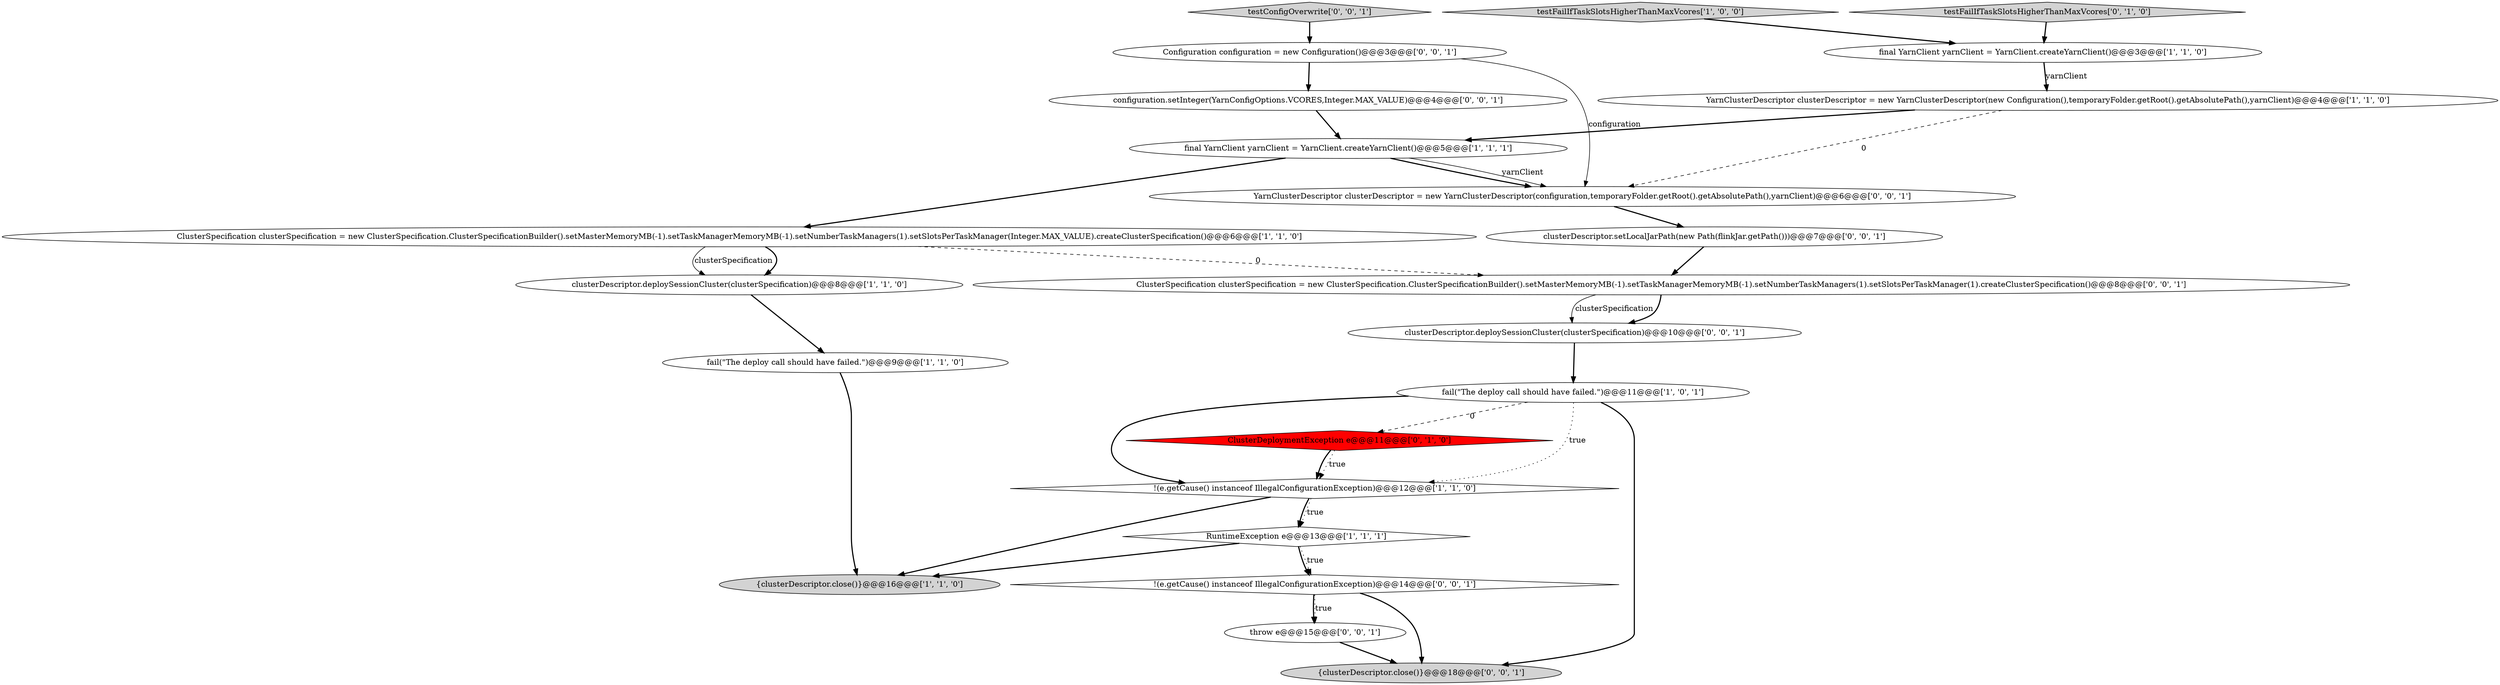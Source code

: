 digraph {
17 [style = filled, label = "testConfigOverwrite['0', '0', '1']", fillcolor = lightgray, shape = diamond image = "AAA0AAABBB3BBB"];
18 [style = filled, label = "!(e.getCause() instanceof IllegalConfigurationException)@@@14@@@['0', '0', '1']", fillcolor = white, shape = diamond image = "AAA0AAABBB3BBB"];
15 [style = filled, label = "{clusterDescriptor.close()}@@@18@@@['0', '0', '1']", fillcolor = lightgray, shape = ellipse image = "AAA0AAABBB3BBB"];
21 [style = filled, label = "Configuration configuration = new Configuration()@@@3@@@['0', '0', '1']", fillcolor = white, shape = ellipse image = "AAA0AAABBB3BBB"];
7 [style = filled, label = "final YarnClient yarnClient = YarnClient.createYarnClient()@@@3@@@['1', '1', '0']", fillcolor = white, shape = ellipse image = "AAA0AAABBB1BBB"];
4 [style = filled, label = "ClusterSpecification clusterSpecification = new ClusterSpecification.ClusterSpecificationBuilder().setMasterMemoryMB(-1).setTaskManagerMemoryMB(-1).setNumberTaskManagers(1).setSlotsPerTaskManager(Integer.MAX_VALUE).createClusterSpecification()@@@6@@@['1', '1', '0']", fillcolor = white, shape = ellipse image = "AAA0AAABBB1BBB"];
5 [style = filled, label = "YarnClusterDescriptor clusterDescriptor = new YarnClusterDescriptor(new Configuration(),temporaryFolder.getRoot().getAbsolutePath(),yarnClient)@@@4@@@['1', '1', '0']", fillcolor = white, shape = ellipse image = "AAA0AAABBB1BBB"];
0 [style = filled, label = "!(e.getCause() instanceof IllegalConfigurationException)@@@12@@@['1', '1', '0']", fillcolor = white, shape = diamond image = "AAA0AAABBB1BBB"];
20 [style = filled, label = "clusterDescriptor.deploySessionCluster(clusterSpecification)@@@10@@@['0', '0', '1']", fillcolor = white, shape = ellipse image = "AAA0AAABBB3BBB"];
11 [style = filled, label = "testFailIfTaskSlotsHigherThanMaxVcores['0', '1', '0']", fillcolor = lightgray, shape = diamond image = "AAA0AAABBB2BBB"];
14 [style = filled, label = "throw e@@@15@@@['0', '0', '1']", fillcolor = white, shape = ellipse image = "AAA0AAABBB3BBB"];
9 [style = filled, label = "fail(\"The deploy call should have failed.\")@@@11@@@['1', '0', '1']", fillcolor = white, shape = ellipse image = "AAA0AAABBB1BBB"];
19 [style = filled, label = "clusterDescriptor.setLocalJarPath(new Path(flinkJar.getPath()))@@@7@@@['0', '0', '1']", fillcolor = white, shape = ellipse image = "AAA0AAABBB3BBB"];
1 [style = filled, label = "final YarnClient yarnClient = YarnClient.createYarnClient()@@@5@@@['1', '1', '1']", fillcolor = white, shape = ellipse image = "AAA0AAABBB1BBB"];
6 [style = filled, label = "clusterDescriptor.deploySessionCluster(clusterSpecification)@@@8@@@['1', '1', '0']", fillcolor = white, shape = ellipse image = "AAA0AAABBB1BBB"];
8 [style = filled, label = "fail(\"The deploy call should have failed.\")@@@9@@@['1', '1', '0']", fillcolor = white, shape = ellipse image = "AAA0AAABBB1BBB"];
3 [style = filled, label = "testFailIfTaskSlotsHigherThanMaxVcores['1', '0', '0']", fillcolor = lightgray, shape = diamond image = "AAA0AAABBB1BBB"];
10 [style = filled, label = "RuntimeException e@@@13@@@['1', '1', '1']", fillcolor = white, shape = diamond image = "AAA0AAABBB1BBB"];
13 [style = filled, label = "YarnClusterDescriptor clusterDescriptor = new YarnClusterDescriptor(configuration,temporaryFolder.getRoot().getAbsolutePath(),yarnClient)@@@6@@@['0', '0', '1']", fillcolor = white, shape = ellipse image = "AAA0AAABBB3BBB"];
2 [style = filled, label = "{clusterDescriptor.close()}@@@16@@@['1', '1', '0']", fillcolor = lightgray, shape = ellipse image = "AAA0AAABBB1BBB"];
12 [style = filled, label = "ClusterDeploymentException e@@@11@@@['0', '1', '0']", fillcolor = red, shape = diamond image = "AAA1AAABBB2BBB"];
22 [style = filled, label = "configuration.setInteger(YarnConfigOptions.VCORES,Integer.MAX_VALUE)@@@4@@@['0', '0', '1']", fillcolor = white, shape = ellipse image = "AAA0AAABBB3BBB"];
16 [style = filled, label = "ClusterSpecification clusterSpecification = new ClusterSpecification.ClusterSpecificationBuilder().setMasterMemoryMB(-1).setTaskManagerMemoryMB(-1).setNumberTaskManagers(1).setSlotsPerTaskManager(1).createClusterSpecification()@@@8@@@['0', '0', '1']", fillcolor = white, shape = ellipse image = "AAA0AAABBB3BBB"];
10->18 [style = dotted, label="true"];
5->13 [style = dashed, label="0"];
21->13 [style = solid, label="configuration"];
10->18 [style = bold, label=""];
1->4 [style = bold, label=""];
7->5 [style = solid, label="yarnClient"];
9->0 [style = dotted, label="true"];
4->16 [style = dashed, label="0"];
9->0 [style = bold, label=""];
20->9 [style = bold, label=""];
4->6 [style = bold, label=""];
0->10 [style = dotted, label="true"];
0->2 [style = bold, label=""];
18->15 [style = bold, label=""];
12->0 [style = bold, label=""];
1->13 [style = bold, label=""];
18->14 [style = dotted, label="true"];
19->16 [style = bold, label=""];
5->1 [style = bold, label=""];
7->5 [style = bold, label=""];
0->10 [style = bold, label=""];
13->19 [style = bold, label=""];
4->6 [style = solid, label="clusterSpecification"];
8->2 [style = bold, label=""];
3->7 [style = bold, label=""];
21->22 [style = bold, label=""];
9->15 [style = bold, label=""];
6->8 [style = bold, label=""];
1->13 [style = solid, label="yarnClient"];
12->0 [style = dotted, label="true"];
10->2 [style = bold, label=""];
14->15 [style = bold, label=""];
9->12 [style = dashed, label="0"];
22->1 [style = bold, label=""];
16->20 [style = solid, label="clusterSpecification"];
16->20 [style = bold, label=""];
17->21 [style = bold, label=""];
18->14 [style = bold, label=""];
11->7 [style = bold, label=""];
}
